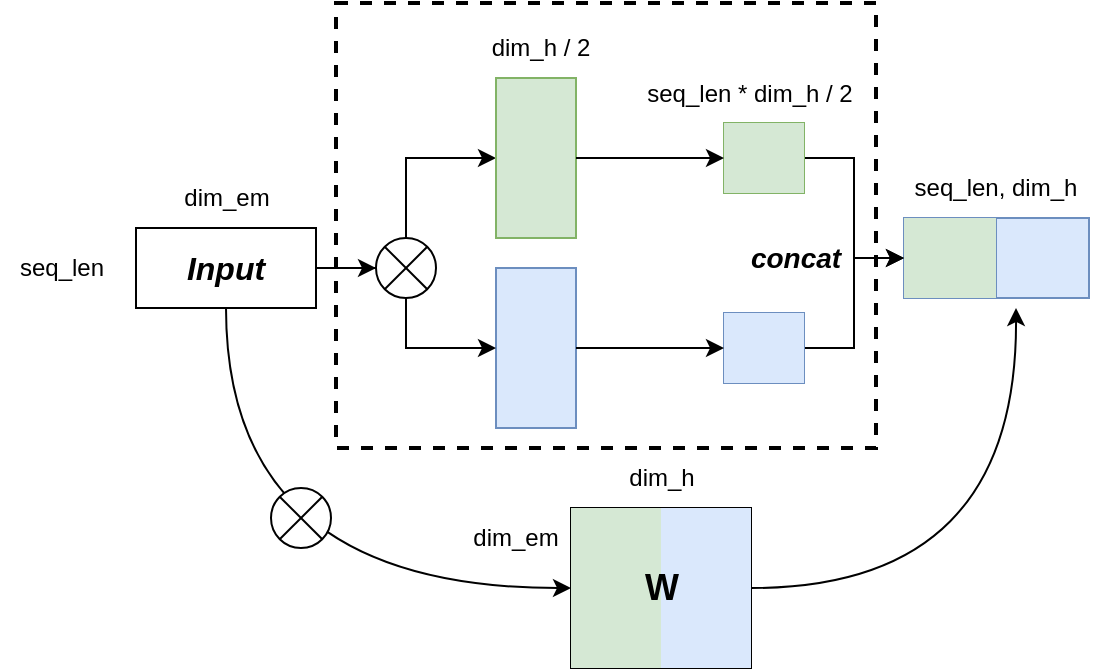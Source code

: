 <mxfile version="24.7.8">
  <diagram name="第 1 页" id="cdRovTHZZHpmHjENRxZ9">
    <mxGraphModel dx="892" dy="455" grid="1" gridSize="10" guides="1" tooltips="1" connect="1" arrows="1" fold="1" page="1" pageScale="1" pageWidth="827" pageHeight="1169" math="0" shadow="0">
      <root>
        <mxCell id="0" />
        <mxCell id="1" parent="0" />
        <mxCell id="mKWzlH9LVkmcxLDkBurY-47" value="" style="rounded=0;whiteSpace=wrap;html=1;dashed=1;strokeWidth=2;" vertex="1" parent="1">
          <mxGeometry x="220" y="267.5" width="270" height="222.5" as="geometry" />
        </mxCell>
        <mxCell id="mKWzlH9LVkmcxLDkBurY-46" style="edgeStyle=orthogonalEdgeStyle;rounded=0;orthogonalLoop=1;jettySize=auto;html=1;exitX=1;exitY=0.5;exitDx=0;exitDy=0;curved=1;" edge="1" parent="1" source="mKWzlH9LVkmcxLDkBurY-3">
          <mxGeometry relative="1" as="geometry">
            <mxPoint x="560" y="420" as="targetPoint" />
          </mxGeometry>
        </mxCell>
        <mxCell id="mKWzlH9LVkmcxLDkBurY-3" value="" style="shape=table;startSize=0;container=1;collapsible=0;childLayout=tableLayout;" vertex="1" parent="1">
          <mxGeometry x="337.5" y="520" width="90" height="80" as="geometry" />
        </mxCell>
        <mxCell id="mKWzlH9LVkmcxLDkBurY-4" value="" style="shape=tableRow;horizontal=0;startSize=0;swimlaneHead=0;swimlaneBody=0;strokeColor=inherit;top=0;left=0;bottom=0;right=0;collapsible=0;dropTarget=0;fillColor=none;points=[[0,0.5],[1,0.5]];portConstraint=eastwest;" vertex="1" parent="mKWzlH9LVkmcxLDkBurY-3">
          <mxGeometry width="90" height="80" as="geometry" />
        </mxCell>
        <mxCell id="mKWzlH9LVkmcxLDkBurY-5" value="" style="shape=partialRectangle;html=1;whiteSpace=wrap;connectable=0;strokeColor=#82b366;overflow=hidden;fillColor=#d5e8d4;top=0;left=0;bottom=0;right=0;pointerEvents=1;" vertex="1" parent="mKWzlH9LVkmcxLDkBurY-4">
          <mxGeometry width="45" height="80" as="geometry">
            <mxRectangle width="45" height="80" as="alternateBounds" />
          </mxGeometry>
        </mxCell>
        <mxCell id="mKWzlH9LVkmcxLDkBurY-6" value="" style="shape=partialRectangle;html=1;whiteSpace=wrap;connectable=0;strokeColor=#6c8ebf;overflow=hidden;fillColor=#dae8fc;top=0;left=0;bottom=0;right=0;pointerEvents=1;" vertex="1" parent="mKWzlH9LVkmcxLDkBurY-4">
          <mxGeometry x="45" width="45" height="80" as="geometry">
            <mxRectangle width="45" height="80" as="alternateBounds" />
          </mxGeometry>
        </mxCell>
        <mxCell id="mKWzlH9LVkmcxLDkBurY-34" style="edgeStyle=orthogonalEdgeStyle;rounded=0;orthogonalLoop=1;jettySize=auto;html=1;exitX=1;exitY=0.5;exitDx=0;exitDy=0;entryX=0;entryY=0.5;entryDx=0;entryDy=0;" edge="1" parent="1" source="mKWzlH9LVkmcxLDkBurY-7" target="mKWzlH9LVkmcxLDkBurY-28">
          <mxGeometry relative="1" as="geometry" />
        </mxCell>
        <mxCell id="mKWzlH9LVkmcxLDkBurY-45" style="edgeStyle=orthogonalEdgeStyle;rounded=0;orthogonalLoop=1;jettySize=auto;html=1;exitX=0.5;exitY=1;exitDx=0;exitDy=0;curved=1;" edge="1" parent="1" source="mKWzlH9LVkmcxLDkBurY-7" target="mKWzlH9LVkmcxLDkBurY-4">
          <mxGeometry relative="1" as="geometry" />
        </mxCell>
        <mxCell id="mKWzlH9LVkmcxLDkBurY-7" value="&lt;b&gt;&lt;font style=&quot;font-size: 16px;&quot;&gt;&lt;i&gt;Input&lt;/i&gt;&lt;/font&gt;&lt;/b&gt;" style="rounded=0;whiteSpace=wrap;html=1;" vertex="1" parent="1">
          <mxGeometry x="120" y="380" width="90" height="40" as="geometry" />
        </mxCell>
        <mxCell id="mKWzlH9LVkmcxLDkBurY-8" value="dim_em" style="text;html=1;align=center;verticalAlign=middle;whiteSpace=wrap;rounded=0;" vertex="1" parent="1">
          <mxGeometry x="112.5" y="350" width="105" height="30" as="geometry" />
        </mxCell>
        <mxCell id="mKWzlH9LVkmcxLDkBurY-9" value="dim_h" style="text;html=1;align=center;verticalAlign=middle;whiteSpace=wrap;rounded=0;" vertex="1" parent="1">
          <mxGeometry x="322.5" y="490" width="120" height="30" as="geometry" />
        </mxCell>
        <mxCell id="mKWzlH9LVkmcxLDkBurY-10" value="seq_len" style="text;html=1;align=center;verticalAlign=middle;whiteSpace=wrap;rounded=0;" vertex="1" parent="1">
          <mxGeometry x="52.5" y="385" width="60" height="30" as="geometry" />
        </mxCell>
        <mxCell id="mKWzlH9LVkmcxLDkBurY-11" value="dim_em" style="text;html=1;align=center;verticalAlign=middle;whiteSpace=wrap;rounded=0;" vertex="1" parent="1">
          <mxGeometry x="280" y="520" width="60" height="30" as="geometry" />
        </mxCell>
        <mxCell id="mKWzlH9LVkmcxLDkBurY-13" value="" style="shape=table;startSize=0;container=1;collapsible=0;childLayout=tableLayout;fillColor=#dae8fc;strokeColor=#6c8ebf;" vertex="1" parent="1">
          <mxGeometry x="504" y="375" width="92.5" height="40" as="geometry" />
        </mxCell>
        <mxCell id="mKWzlH9LVkmcxLDkBurY-14" value="" style="shape=tableRow;horizontal=0;startSize=0;swimlaneHead=0;swimlaneBody=0;strokeColor=inherit;top=0;left=0;bottom=0;right=0;collapsible=0;dropTarget=0;fillColor=none;points=[[0,0.5],[1,0.5]];portConstraint=eastwest;" vertex="1" parent="mKWzlH9LVkmcxLDkBurY-13">
          <mxGeometry width="92.5" height="40" as="geometry" />
        </mxCell>
        <mxCell id="mKWzlH9LVkmcxLDkBurY-15" value="" style="shape=partialRectangle;html=1;whiteSpace=wrap;connectable=0;strokeColor=#82b366;overflow=hidden;fillColor=#d5e8d4;top=0;left=0;bottom=0;right=0;pointerEvents=1;" vertex="1" parent="mKWzlH9LVkmcxLDkBurY-14">
          <mxGeometry width="46" height="40" as="geometry">
            <mxRectangle width="46" height="40" as="alternateBounds" />
          </mxGeometry>
        </mxCell>
        <mxCell id="mKWzlH9LVkmcxLDkBurY-16" value="" style="shape=partialRectangle;html=1;whiteSpace=wrap;connectable=0;strokeColor=inherit;overflow=hidden;fillColor=none;top=0;left=0;bottom=0;right=0;pointerEvents=1;" vertex="1" parent="mKWzlH9LVkmcxLDkBurY-14">
          <mxGeometry x="46" width="47" height="40" as="geometry">
            <mxRectangle width="47" height="40" as="alternateBounds" />
          </mxGeometry>
        </mxCell>
        <mxCell id="mKWzlH9LVkmcxLDkBurY-23" style="edgeStyle=orthogonalEdgeStyle;rounded=0;orthogonalLoop=1;jettySize=auto;html=1;exitX=1;exitY=0.5;exitDx=0;exitDy=0;entryX=0;entryY=0.5;entryDx=0;entryDy=0;" edge="1" parent="1" source="mKWzlH9LVkmcxLDkBurY-17" target="mKWzlH9LVkmcxLDkBurY-14">
          <mxGeometry relative="1" as="geometry" />
        </mxCell>
        <mxCell id="mKWzlH9LVkmcxLDkBurY-17" value="" style="shape=table;startSize=0;container=1;collapsible=0;childLayout=tableLayout;fillColor=#d5e8d4;strokeColor=#82b366;" vertex="1" parent="1">
          <mxGeometry x="414" y="327.5" width="40" height="35" as="geometry" />
        </mxCell>
        <mxCell id="mKWzlH9LVkmcxLDkBurY-18" value="" style="shape=tableRow;horizontal=0;startSize=0;swimlaneHead=0;swimlaneBody=0;strokeColor=inherit;top=0;left=0;bottom=0;right=0;collapsible=0;dropTarget=0;fillColor=none;points=[[0,0.5],[1,0.5]];portConstraint=eastwest;" vertex="1" parent="mKWzlH9LVkmcxLDkBurY-17">
          <mxGeometry width="40" height="35" as="geometry" />
        </mxCell>
        <mxCell id="mKWzlH9LVkmcxLDkBurY-19" value="" style="shape=partialRectangle;html=1;whiteSpace=wrap;connectable=0;strokeColor=#82b366;overflow=hidden;fillColor=#d5e8d4;top=0;left=0;bottom=0;right=0;pointerEvents=1;" vertex="1" parent="mKWzlH9LVkmcxLDkBurY-18">
          <mxGeometry width="40" height="35" as="geometry">
            <mxRectangle width="40" height="35" as="alternateBounds" />
          </mxGeometry>
        </mxCell>
        <mxCell id="mKWzlH9LVkmcxLDkBurY-25" style="edgeStyle=orthogonalEdgeStyle;rounded=0;orthogonalLoop=1;jettySize=auto;html=1;exitX=1;exitY=0.5;exitDx=0;exitDy=0;entryX=0;entryY=0.5;entryDx=0;entryDy=0;" edge="1" parent="1" source="mKWzlH9LVkmcxLDkBurY-20" target="mKWzlH9LVkmcxLDkBurY-13">
          <mxGeometry relative="1" as="geometry" />
        </mxCell>
        <mxCell id="mKWzlH9LVkmcxLDkBurY-20" value="" style="shape=table;startSize=0;container=1;collapsible=0;childLayout=tableLayout;fillColor=#dae8fc;strokeColor=#6c8ebf;" vertex="1" parent="1">
          <mxGeometry x="414" y="422.5" width="40" height="35" as="geometry" />
        </mxCell>
        <mxCell id="mKWzlH9LVkmcxLDkBurY-21" value="" style="shape=tableRow;horizontal=0;startSize=0;swimlaneHead=0;swimlaneBody=0;strokeColor=inherit;top=0;left=0;bottom=0;right=0;collapsible=0;dropTarget=0;fillColor=none;points=[[0,0.5],[1,0.5]];portConstraint=eastwest;" vertex="1" parent="mKWzlH9LVkmcxLDkBurY-20">
          <mxGeometry width="40" height="35" as="geometry" />
        </mxCell>
        <mxCell id="mKWzlH9LVkmcxLDkBurY-22" value="" style="shape=partialRectangle;html=1;whiteSpace=wrap;connectable=0;strokeColor=#6c8ebf;overflow=hidden;fillColor=#dae8fc;top=0;left=0;bottom=0;right=0;pointerEvents=1;" vertex="1" parent="mKWzlH9LVkmcxLDkBurY-21">
          <mxGeometry width="40" height="35" as="geometry">
            <mxRectangle width="40" height="35" as="alternateBounds" />
          </mxGeometry>
        </mxCell>
        <mxCell id="mKWzlH9LVkmcxLDkBurY-26" value="&lt;b&gt;&lt;i&gt;&lt;font style=&quot;font-size: 14px;&quot;&gt;concat&lt;/font&gt;&lt;/i&gt;&lt;/b&gt;" style="text;html=1;align=center;verticalAlign=middle;whiteSpace=wrap;rounded=0;" vertex="1" parent="1">
          <mxGeometry x="420" y="380" width="60" height="30" as="geometry" />
        </mxCell>
        <mxCell id="mKWzlH9LVkmcxLDkBurY-27" value="" style="shape=table;startSize=0;container=1;collapsible=0;childLayout=tableLayout;fillColor=#d5e8d4;strokeColor=#82b366;" vertex="1" parent="1">
          <mxGeometry x="300" y="305" width="40" height="80" as="geometry" />
        </mxCell>
        <mxCell id="mKWzlH9LVkmcxLDkBurY-28" value="" style="shape=tableRow;horizontal=0;startSize=0;swimlaneHead=0;swimlaneBody=0;strokeColor=inherit;top=0;left=0;bottom=0;right=0;collapsible=0;dropTarget=0;fillColor=none;points=[[0,0.5],[1,0.5]];portConstraint=eastwest;" vertex="1" parent="mKWzlH9LVkmcxLDkBurY-27">
          <mxGeometry width="40" height="80" as="geometry" />
        </mxCell>
        <mxCell id="mKWzlH9LVkmcxLDkBurY-29" value="" style="shape=partialRectangle;html=1;whiteSpace=wrap;connectable=0;strokeColor=inherit;overflow=hidden;fillColor=none;top=0;left=0;bottom=0;right=0;pointerEvents=1;" vertex="1" parent="mKWzlH9LVkmcxLDkBurY-28">
          <mxGeometry width="40" height="80" as="geometry">
            <mxRectangle width="40" height="80" as="alternateBounds" />
          </mxGeometry>
        </mxCell>
        <mxCell id="mKWzlH9LVkmcxLDkBurY-30" value="" style="shape=table;startSize=0;container=1;collapsible=0;childLayout=tableLayout;fillColor=#dae8fc;strokeColor=#6c8ebf;" vertex="1" parent="1">
          <mxGeometry x="300" y="400" width="40" height="80" as="geometry" />
        </mxCell>
        <mxCell id="mKWzlH9LVkmcxLDkBurY-31" value="" style="shape=tableRow;horizontal=0;startSize=0;swimlaneHead=0;swimlaneBody=0;strokeColor=inherit;top=0;left=0;bottom=0;right=0;collapsible=0;dropTarget=0;fillColor=none;points=[[0,0.5],[1,0.5]];portConstraint=eastwest;" vertex="1" parent="mKWzlH9LVkmcxLDkBurY-30">
          <mxGeometry width="40" height="80" as="geometry" />
        </mxCell>
        <mxCell id="mKWzlH9LVkmcxLDkBurY-32" value="" style="shape=partialRectangle;html=1;whiteSpace=wrap;connectable=0;strokeColor=inherit;overflow=hidden;fillColor=none;top=0;left=0;bottom=0;right=0;pointerEvents=1;" vertex="1" parent="mKWzlH9LVkmcxLDkBurY-31">
          <mxGeometry width="40" height="80" as="geometry">
            <mxRectangle width="40" height="80" as="alternateBounds" />
          </mxGeometry>
        </mxCell>
        <mxCell id="mKWzlH9LVkmcxLDkBurY-36" value="" style="edgeStyle=orthogonalEdgeStyle;rounded=0;orthogonalLoop=1;jettySize=auto;html=1;exitX=1;exitY=0.5;exitDx=0;exitDy=0;entryX=0;entryY=0.5;entryDx=0;entryDy=0;" edge="1" parent="1" source="mKWzlH9LVkmcxLDkBurY-7" target="mKWzlH9LVkmcxLDkBurY-33">
          <mxGeometry relative="1" as="geometry">
            <mxPoint x="210" y="400" as="sourcePoint" />
            <mxPoint x="300" y="440" as="targetPoint" />
          </mxGeometry>
        </mxCell>
        <mxCell id="mKWzlH9LVkmcxLDkBurY-37" style="edgeStyle=orthogonalEdgeStyle;rounded=0;orthogonalLoop=1;jettySize=auto;html=1;exitX=0.5;exitY=1;exitDx=0;exitDy=0;entryX=0;entryY=0.5;entryDx=0;entryDy=0;" edge="1" parent="1" source="mKWzlH9LVkmcxLDkBurY-33" target="mKWzlH9LVkmcxLDkBurY-31">
          <mxGeometry relative="1" as="geometry" />
        </mxCell>
        <mxCell id="mKWzlH9LVkmcxLDkBurY-33" value="" style="shape=sumEllipse;perimeter=ellipsePerimeter;whiteSpace=wrap;html=1;backgroundOutline=1;" vertex="1" parent="1">
          <mxGeometry x="240" y="385" width="30" height="30" as="geometry" />
        </mxCell>
        <mxCell id="mKWzlH9LVkmcxLDkBurY-38" style="edgeStyle=orthogonalEdgeStyle;rounded=0;orthogonalLoop=1;jettySize=auto;html=1;exitX=1;exitY=0.5;exitDx=0;exitDy=0;" edge="1" parent="1" source="mKWzlH9LVkmcxLDkBurY-28" target="mKWzlH9LVkmcxLDkBurY-18">
          <mxGeometry relative="1" as="geometry" />
        </mxCell>
        <mxCell id="mKWzlH9LVkmcxLDkBurY-39" style="edgeStyle=orthogonalEdgeStyle;rounded=0;orthogonalLoop=1;jettySize=auto;html=1;exitX=1;exitY=0.5;exitDx=0;exitDy=0;entryX=0;entryY=0.5;entryDx=0;entryDy=0;" edge="1" parent="1" source="mKWzlH9LVkmcxLDkBurY-31" target="mKWzlH9LVkmcxLDkBurY-21">
          <mxGeometry relative="1" as="geometry" />
        </mxCell>
        <mxCell id="mKWzlH9LVkmcxLDkBurY-40" value="&lt;b&gt;&lt;font style=&quot;font-size: 18px;&quot;&gt;W&lt;/font&gt;&lt;/b&gt;" style="text;html=1;align=center;verticalAlign=middle;whiteSpace=wrap;rounded=0;" vertex="1" parent="1">
          <mxGeometry x="352.5" y="545" width="60" height="30" as="geometry" />
        </mxCell>
        <mxCell id="mKWzlH9LVkmcxLDkBurY-41" value="dim_h / 2" style="text;html=1;align=center;verticalAlign=middle;whiteSpace=wrap;rounded=0;" vertex="1" parent="1">
          <mxGeometry x="286.25" y="275" width="72.5" height="30" as="geometry" />
        </mxCell>
        <mxCell id="mKWzlH9LVkmcxLDkBurY-42" value="seq_len * dim_h / 2" style="text;html=1;align=center;verticalAlign=middle;whiteSpace=wrap;rounded=0;" vertex="1" parent="1">
          <mxGeometry x="358.75" y="297.5" width="136" height="30" as="geometry" />
        </mxCell>
        <mxCell id="mKWzlH9LVkmcxLDkBurY-43" value="seq_len, dim_h" style="text;html=1;align=center;verticalAlign=middle;whiteSpace=wrap;rounded=0;" vertex="1" parent="1">
          <mxGeometry x="490.38" y="345" width="119.75" height="30" as="geometry" />
        </mxCell>
        <mxCell id="mKWzlH9LVkmcxLDkBurY-48" value="" style="shape=sumEllipse;perimeter=ellipsePerimeter;whiteSpace=wrap;html=1;backgroundOutline=1;" vertex="1" parent="1">
          <mxGeometry x="187.5" y="510" width="30" height="30" as="geometry" />
        </mxCell>
      </root>
    </mxGraphModel>
  </diagram>
</mxfile>

